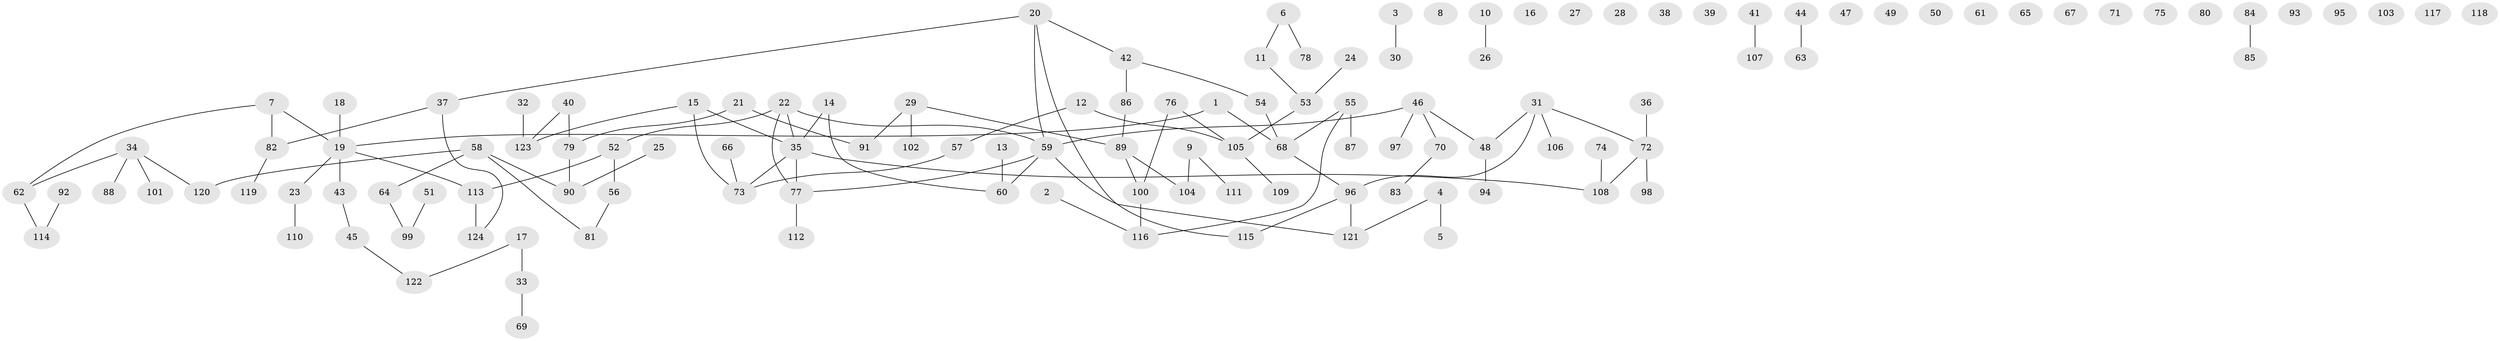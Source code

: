 // Generated by graph-tools (version 1.1) at 2025/13/03/09/25 04:13:05]
// undirected, 124 vertices, 114 edges
graph export_dot {
graph [start="1"]
  node [color=gray90,style=filled];
  1;
  2;
  3;
  4;
  5;
  6;
  7;
  8;
  9;
  10;
  11;
  12;
  13;
  14;
  15;
  16;
  17;
  18;
  19;
  20;
  21;
  22;
  23;
  24;
  25;
  26;
  27;
  28;
  29;
  30;
  31;
  32;
  33;
  34;
  35;
  36;
  37;
  38;
  39;
  40;
  41;
  42;
  43;
  44;
  45;
  46;
  47;
  48;
  49;
  50;
  51;
  52;
  53;
  54;
  55;
  56;
  57;
  58;
  59;
  60;
  61;
  62;
  63;
  64;
  65;
  66;
  67;
  68;
  69;
  70;
  71;
  72;
  73;
  74;
  75;
  76;
  77;
  78;
  79;
  80;
  81;
  82;
  83;
  84;
  85;
  86;
  87;
  88;
  89;
  90;
  91;
  92;
  93;
  94;
  95;
  96;
  97;
  98;
  99;
  100;
  101;
  102;
  103;
  104;
  105;
  106;
  107;
  108;
  109;
  110;
  111;
  112;
  113;
  114;
  115;
  116;
  117;
  118;
  119;
  120;
  121;
  122;
  123;
  124;
  1 -- 19;
  1 -- 68;
  2 -- 116;
  3 -- 30;
  4 -- 5;
  4 -- 121;
  6 -- 11;
  6 -- 78;
  7 -- 19;
  7 -- 62;
  7 -- 82;
  9 -- 104;
  9 -- 111;
  10 -- 26;
  11 -- 53;
  12 -- 57;
  12 -- 105;
  13 -- 60;
  14 -- 35;
  14 -- 60;
  15 -- 35;
  15 -- 73;
  15 -- 123;
  17 -- 33;
  17 -- 122;
  18 -- 19;
  19 -- 23;
  19 -- 43;
  19 -- 113;
  20 -- 37;
  20 -- 42;
  20 -- 59;
  20 -- 115;
  21 -- 79;
  21 -- 91;
  22 -- 35;
  22 -- 52;
  22 -- 59;
  22 -- 77;
  23 -- 110;
  24 -- 53;
  25 -- 90;
  29 -- 89;
  29 -- 91;
  29 -- 102;
  31 -- 48;
  31 -- 72;
  31 -- 96;
  31 -- 106;
  32 -- 123;
  33 -- 69;
  34 -- 62;
  34 -- 88;
  34 -- 101;
  34 -- 120;
  35 -- 73;
  35 -- 77;
  35 -- 108;
  36 -- 72;
  37 -- 82;
  37 -- 124;
  40 -- 79;
  40 -- 123;
  41 -- 107;
  42 -- 54;
  42 -- 86;
  43 -- 45;
  44 -- 63;
  45 -- 122;
  46 -- 48;
  46 -- 59;
  46 -- 70;
  46 -- 97;
  48 -- 94;
  51 -- 99;
  52 -- 56;
  52 -- 113;
  53 -- 105;
  54 -- 68;
  55 -- 68;
  55 -- 87;
  55 -- 116;
  56 -- 81;
  57 -- 73;
  58 -- 64;
  58 -- 81;
  58 -- 90;
  58 -- 120;
  59 -- 60;
  59 -- 77;
  59 -- 121;
  62 -- 114;
  64 -- 99;
  66 -- 73;
  68 -- 96;
  70 -- 83;
  72 -- 98;
  72 -- 108;
  74 -- 108;
  76 -- 100;
  76 -- 105;
  77 -- 112;
  79 -- 90;
  82 -- 119;
  84 -- 85;
  86 -- 89;
  89 -- 100;
  89 -- 104;
  92 -- 114;
  96 -- 115;
  96 -- 121;
  100 -- 116;
  105 -- 109;
  113 -- 124;
}
